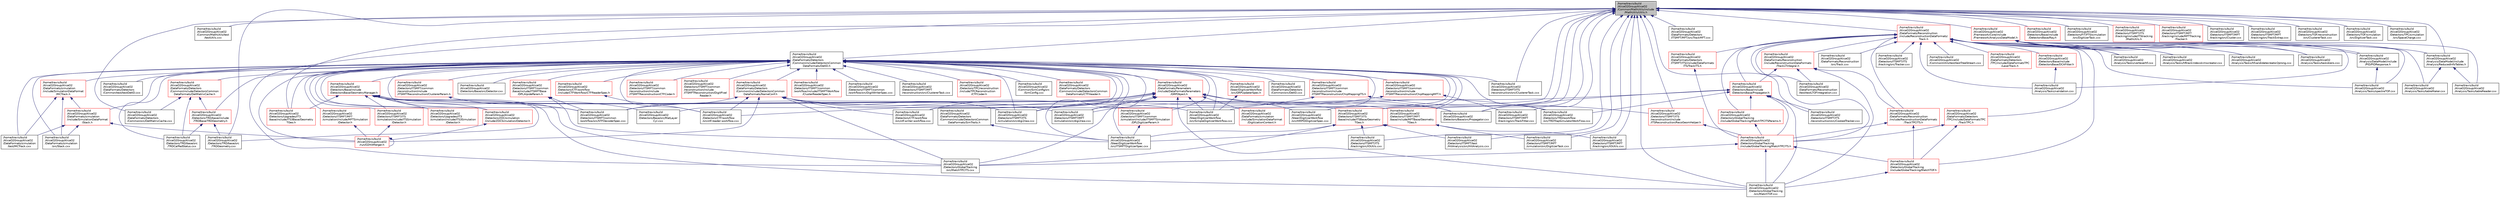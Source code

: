digraph "/home/travis/build/AliceO2Group/AliceO2/Common/MathUtils/include/MathUtils/Utils.h"
{
 // INTERACTIVE_SVG=YES
  bgcolor="transparent";
  edge [fontname="Helvetica",fontsize="10",labelfontname="Helvetica",labelfontsize="10"];
  node [fontname="Helvetica",fontsize="10",shape=record];
  Node9 [label="/home/travis/build\l/AliceO2Group/AliceO2\l/Common/MathUtils/include\l/MathUtils/Utils.h",height=0.2,width=0.4,color="black", fillcolor="grey75", style="filled", fontcolor="black"];
  Node9 -> Node10 [dir="back",color="midnightblue",fontsize="10",style="solid",fontname="Helvetica"];
  Node10 [label="/home/travis/build\l/AliceO2Group/AliceO2\l/Analysis/DataModel/include\l/Analysis/ReducedInfoTables.h",height=0.2,width=0.4,color="black",URL="$d4/dbd/ReducedInfoTables_8h.html"];
  Node10 -> Node11 [dir="back",color="midnightblue",fontsize="10",style="solid",fontname="Helvetica"];
  Node11 [label="/home/travis/build\l/AliceO2Group/AliceO2\l/Analysis/Tasks/tableMaker.cxx",height=0.2,width=0.4,color="black",URL="$d9/d14/tableMaker_8cxx.html"];
  Node10 -> Node12 [dir="back",color="midnightblue",fontsize="10",style="solid",fontname="Helvetica"];
  Node12 [label="/home/travis/build\l/AliceO2Group/AliceO2\l/Analysis/Tasks/tableReader.cxx",height=0.2,width=0.4,color="black",URL="$d8/d43/tableReader_8cxx.html"];
  Node9 -> Node13 [dir="back",color="midnightblue",fontsize="10",style="solid",fontname="Helvetica"];
  Node13 [label="/home/travis/build\l/AliceO2Group/AliceO2\l/Common/MathUtils/test\l/testUtils.cxx",height=0.2,width=0.4,color="black",URL="$df/df4/testUtils_8cxx.html"];
  Node9 -> Node14 [dir="back",color="midnightblue",fontsize="10",style="solid",fontname="Helvetica"];
  Node14 [label="/home/travis/build\l/AliceO2Group/AliceO2\l/DataFormats/Detectors\l/Common/include/DetectorsCommon\lDataFormats/DetID.h",height=0.2,width=0.4,color="black",URL="$d6/d31/DetID_8h.html"];
  Node14 -> Node15 [dir="back",color="midnightblue",fontsize="10",style="solid",fontname="Helvetica"];
  Node15 [label="/home/travis/build\l/AliceO2Group/AliceO2\l/Common/SimConfig/src\l/SimConfig.cxx",height=0.2,width=0.4,color="black",URL="$d8/d12/SimConfig_8cxx.html"];
  Node14 -> Node16 [dir="back",color="midnightblue",fontsize="10",style="solid",fontname="Helvetica"];
  Node16 [label="/home/travis/build\l/AliceO2Group/AliceO2\l/DataFormats/Detectors\l/Common/include/DetectorsCommon\lDataFormats/CTFHeader.h",height=0.2,width=0.4,color="red",URL="$df/d3a/CTFHeader_8h.html",tooltip="Header for CTF collection. "];
  Node14 -> Node20 [dir="back",color="midnightblue",fontsize="10",style="solid",fontname="Helvetica"];
  Node20 [label="/home/travis/build\l/AliceO2Group/AliceO2\l/DataFormats/Detectors\l/Common/include/DetectorsCommon\lDataFormats/DetMatrixCache.h",height=0.2,width=0.4,color="red",URL="$d4/d20/DetMatrixCache_8h.html"];
  Node20 -> Node21 [dir="back",color="midnightblue",fontsize="10",style="solid",fontname="Helvetica"];
  Node21 [label="/home/travis/build\l/AliceO2Group/AliceO2\l/DataFormats/Detectors\l/Common/src/DetMatrixCache.cxx",height=0.2,width=0.4,color="black",URL="$d3/d4e/DetMatrixCache_8cxx.html"];
  Node20 -> Node191 [dir="back",color="midnightblue",fontsize="10",style="solid",fontname="Helvetica"];
  Node191 [label="/home/travis/build\l/AliceO2Group/AliceO2\l/Detectors/TRD/base/include\l/TRDBase/TRDGeometry.h",height=0.2,width=0.4,color="red",URL="$dd/d07/TRDGeometry_8h.html"];
  Node191 -> Node227 [dir="back",color="midnightblue",fontsize="10",style="solid",fontname="Helvetica"];
  Node227 [label="/home/travis/build\l/AliceO2Group/AliceO2\l/Detectors/TRD/base/src\l/TRDCalPadStatus.cxx",height=0.2,width=0.4,color="black",URL="$d5/d52/TRDCalPadStatus_8cxx.html"];
  Node191 -> Node230 [dir="back",color="midnightblue",fontsize="10",style="solid",fontname="Helvetica"];
  Node230 [label="/home/travis/build\l/AliceO2Group/AliceO2\l/Detectors/TRD/base/src\l/TRDGeometry.cxx",height=0.2,width=0.4,color="black",URL="$d2/d10/TRDGeometry_8cxx.html"];
  Node20 -> Node227 [dir="back",color="midnightblue",fontsize="10",style="solid",fontname="Helvetica"];
  Node14 -> Node235 [dir="back",color="midnightblue",fontsize="10",style="solid",fontname="Helvetica"];
  Node235 [label="/home/travis/build\l/AliceO2Group/AliceO2\l/DataFormats/Detectors\l/Common/include/DetectorsCommon\lDataFormats/NameConf.h",height=0.2,width=0.4,color="red",URL="$d7/d61/NameConf_8h.html",tooltip="Definition of the Names Generator class. "];
  Node235 -> Node241 [dir="back",color="midnightblue",fontsize="10",style="solid",fontname="Helvetica"];
  Node241 [label="/home/travis/build\l/AliceO2Group/AliceO2\l/Detectors/CTF/workflow\l/src/ctf-reader-workflow.cxx",height=0.2,width=0.4,color="black",URL="$dc/d55/ctf-reader-workflow_8cxx.html"];
  Node235 -> Node242 [dir="back",color="midnightblue",fontsize="10",style="solid",fontname="Helvetica"];
  Node242 [label="/home/travis/build\l/AliceO2Group/AliceO2\l/Detectors/CTF/workflow\l/src/ctf-writer-workflow.cxx",height=0.2,width=0.4,color="black",URL="$d7/dcb/ctf-writer-workflow_8cxx.html"];
  Node235 -> Node32 [dir="back",color="midnightblue",fontsize="10",style="solid",fontname="Helvetica"];
  Node32 [label="/home/travis/build\l/AliceO2Group/AliceO2\l/Detectors/GlobalTracking\l/src/MatchTPCITS.cxx",height=0.2,width=0.4,color="black",URL="$dc/d59/MatchTPCITS_8cxx.html"];
  Node235 -> Node244 [dir="back",color="midnightblue",fontsize="10",style="solid",fontname="Helvetica"];
  Node244 [label="/home/travis/build\l/AliceO2Group/AliceO2\l/Detectors/ITSMFT/common\l/workflow/src/STFDecoderSpec.cxx",height=0.2,width=0.4,color="black",URL="$d6/d14/STFDecoderSpec_8cxx.html",tooltip="Device to decode ITS or MFT raw data from STF. "];
  Node235 -> Node245 [dir="back",color="midnightblue",fontsize="10",style="solid",fontname="Helvetica"];
  Node245 [label="/home/travis/build\l/AliceO2Group/AliceO2\l/Detectors/ITSMFT/ITS\l/simulation/src/digi2raw.cxx",height=0.2,width=0.4,color="black",URL="$db/d7a/ITSMFT_2ITS_2simulation_2src_2digi2raw_8cxx.html"];
  Node235 -> Node247 [dir="back",color="midnightblue",fontsize="10",style="solid",fontname="Helvetica"];
  Node247 [label="/home/travis/build\l/AliceO2Group/AliceO2\l/Detectors/ITSMFT/MFT\l/simulation/src/digi2raw.cxx",height=0.2,width=0.4,color="black",URL="$d2/da1/ITSMFT_2MFT_2simulation_2src_2digi2raw_8cxx.html"];
  Node235 -> Node254 [dir="back",color="midnightblue",fontsize="10",style="solid",fontname="Helvetica"];
  Node254 [label="/home/travis/build\l/AliceO2Group/AliceO2\l/run/O2HitMerger.h",height=0.2,width=0.4,color="red",URL="$db/d50/O2HitMerger_8h.html"];
  Node254 -> Node254 [dir="back",color="midnightblue",fontsize="10",style="solid",fontname="Helvetica"];
  Node235 -> Node121 [dir="back",color="midnightblue",fontsize="10",style="solid",fontname="Helvetica"];
  Node121 [label="/home/travis/build\l/AliceO2Group/AliceO2\l/Steer/DigitizerWorkflow\l/src/SimpleDigitizerWorkflow.cxx",height=0.2,width=0.4,color="black",URL="$d2/dd7/SimpleDigitizerWorkflow_8cxx.html"];
  Node14 -> Node263 [dir="back",color="midnightblue",fontsize="10",style="solid",fontname="Helvetica"];
  Node263 [label="/home/travis/build\l/AliceO2Group/AliceO2\l/DataFormats/Detectors\l/Common/include/DetectorsCommon\lDataFormats/SimTraits.h",height=0.2,width=0.4,color="black",URL="$d8/dbc/SimTraits_8h.html"];
  Node263 -> Node128 [dir="back",color="midnightblue",fontsize="10",style="solid",fontname="Helvetica"];
  Node128 [label="/home/travis/build\l/AliceO2Group/AliceO2\l/Steer/DigitizerWorkflow\l/src/ITSMFTDigitizerSpec.cxx",height=0.2,width=0.4,color="black",URL="$d3/d43/ITSMFTDigitizerSpec_8cxx.html"];
  Node14 -> Node264 [dir="back",color="midnightblue",fontsize="10",style="solid",fontname="Helvetica"];
  Node264 [label="/home/travis/build\l/AliceO2Group/AliceO2\l/DataFormats/Detectors\l/Common/src/DetID.cxx",height=0.2,width=0.4,color="black",URL="$d9/d37/DetID_8cxx.html",tooltip="detector ids, masks, names class implementation "];
  Node14 -> Node265 [dir="back",color="midnightblue",fontsize="10",style="solid",fontname="Helvetica"];
  Node265 [label="/home/travis/build\l/AliceO2Group/AliceO2\l/DataFormats/Detectors\l/Common/test/testDetID.cxx",height=0.2,width=0.4,color="black",URL="$dd/d57/testDetID_8cxx.html"];
  Node14 -> Node266 [dir="back",color="midnightblue",fontsize="10",style="solid",fontname="Helvetica"];
  Node266 [label="/home/travis/build\l/AliceO2Group/AliceO2\l/DataFormats/Parameters\l/include/DataFormatsParameters\l/GRPObject.h",height=0.2,width=0.4,color="red",URL="$de/d28/GRPObject_8h.html",tooltip="Header of the General Run Parameters object. "];
  Node266 -> Node268 [dir="back",color="midnightblue",fontsize="10",style="solid",fontname="Helvetica"];
  Node268 [label="/home/travis/build\l/AliceO2Group/AliceO2\l/DataFormats/simulation\l/include/SimulationDataFormat\l/DigitizationContext.h",height=0.2,width=0.4,color="red",URL="$d1/def/DigitizationContext_8h.html"];
  Node266 -> Node136 [dir="back",color="midnightblue",fontsize="10",style="solid",fontname="Helvetica"];
  Node136 [label="/home/travis/build\l/AliceO2Group/AliceO2\l/Detectors/Base/src/Propagator.cxx",height=0.2,width=0.4,color="black",URL="$d8/dee/Propagator_8cxx.html"];
  Node266 -> Node241 [dir="back",color="midnightblue",fontsize="10",style="solid",fontname="Helvetica"];
  Node266 -> Node242 [dir="back",color="midnightblue",fontsize="10",style="solid",fontname="Helvetica"];
  Node266 -> Node30 [dir="back",color="midnightblue",fontsize="10",style="solid",fontname="Helvetica"];
  Node30 [label="/home/travis/build\l/AliceO2Group/AliceO2\l/Detectors/GlobalTracking\l/src/MatchTOF.cxx",height=0.2,width=0.4,color="black",URL="$db/d6a/MatchTOF_8cxx.html"];
  Node266 -> Node32 [dir="back",color="midnightblue",fontsize="10",style="solid",fontname="Helvetica"];
  Node266 -> Node244 [dir="back",color="midnightblue",fontsize="10",style="solid",fontname="Helvetica"];
  Node266 -> Node245 [dir="back",color="midnightblue",fontsize="10",style="solid",fontname="Helvetica"];
  Node266 -> Node247 [dir="back",color="midnightblue",fontsize="10",style="solid",fontname="Helvetica"];
  Node266 -> Node141 [dir="back",color="midnightblue",fontsize="10",style="solid",fontname="Helvetica"];
  Node141 [label="/home/travis/build\l/AliceO2Group/AliceO2\l/Detectors/TRD/workflow\l/src/TRDTrapSimulatorWorkFlow.cxx",height=0.2,width=0.4,color="black",URL="$d2/dc0/TRDTrapSimulatorWorkFlow_8cxx.html"];
  Node266 -> Node127 [dir="back",color="midnightblue",fontsize="10",style="solid",fontname="Helvetica"];
  Node127 [label="/home/travis/build\l/AliceO2Group/AliceO2\l/Steer/DigitizerWorkflow\l/src/HMPIDDigitizerSpec.cxx",height=0.2,width=0.4,color="black",URL="$d8/d00/HMPIDDigitizerSpec_8cxx.html"];
  Node266 -> Node128 [dir="back",color="midnightblue",fontsize="10",style="solid",fontname="Helvetica"];
  Node266 -> Node121 [dir="back",color="midnightblue",fontsize="10",style="solid",fontname="Helvetica"];
  Node14 -> Node268 [dir="back",color="midnightblue",fontsize="10",style="solid",fontname="Helvetica"];
  Node14 -> Node278 [dir="back",color="midnightblue",fontsize="10",style="solid",fontname="Helvetica"];
  Node278 [label="/home/travis/build\l/AliceO2Group/AliceO2\l/DataFormats/simulation\l/include/SimulationDataFormat\l/MCTrack.h",height=0.2,width=0.4,color="red",URL="$d2/de2/MCTrack_8h.html",tooltip="Definition of the MCTrack class. "];
  Node278 -> Node279 [dir="back",color="midnightblue",fontsize="10",style="solid",fontname="Helvetica"];
  Node279 [label="/home/travis/build\l/AliceO2Group/AliceO2\l/DataFormats/simulation\l/include/SimulationDataFormat\l/Stack.h",height=0.2,width=0.4,color="red",URL="$d4/d03/simulation_2include_2SimulationDataFormat_2Stack_8h.html"];
  Node279 -> Node287 [dir="back",color="midnightblue",fontsize="10",style="solid",fontname="Helvetica"];
  Node287 [label="/home/travis/build\l/AliceO2Group/AliceO2\l/DataFormats/simulation\l/src/Stack.cxx",height=0.2,width=0.4,color="black",URL="$dd/d20/Stack_8cxx.html",tooltip="Implementation of the Stack class. "];
  Node279 -> Node288 [dir="back",color="midnightblue",fontsize="10",style="solid",fontname="Helvetica"];
  Node288 [label="/home/travis/build\l/AliceO2Group/AliceO2\l/DataFormats/simulation\l/test/MCTrack.cxx",height=0.2,width=0.4,color="black",URL="$d5/d9d/test_2MCTrack_8cxx.html"];
  Node279 -> Node254 [dir="back",color="midnightblue",fontsize="10",style="solid",fontname="Helvetica"];
  Node278 -> Node287 [dir="back",color="midnightblue",fontsize="10",style="solid",fontname="Helvetica"];
  Node278 -> Node288 [dir="back",color="midnightblue",fontsize="10",style="solid",fontname="Helvetica"];
  Node14 -> Node279 [dir="back",color="midnightblue",fontsize="10",style="solid",fontname="Helvetica"];
  Node14 -> Node287 [dir="back",color="midnightblue",fontsize="10",style="solid",fontname="Helvetica"];
  Node14 -> Node288 [dir="back",color="midnightblue",fontsize="10",style="solid",fontname="Helvetica"];
  Node14 -> Node311 [dir="back",color="midnightblue",fontsize="10",style="solid",fontname="Helvetica"];
  Node311 [label="/home/travis/build\l/AliceO2Group/AliceO2\l/Detectors/Base/include\l/DetectorsBase/GeometryManager.h",height=0.2,width=0.4,color="red",URL="$db/dcc/Detectors_2Base_2include_2DetectorsBase_2GeometryManager_8h.html"];
  Node311 -> Node312 [dir="back",color="midnightblue",fontsize="10",style="solid",fontname="Helvetica"];
  Node312 [label="/home/travis/build\l/AliceO2Group/AliceO2\l/Detectors/Base/src/MatLayer\lCyl.cxx",height=0.2,width=0.4,color="black",URL="$d1/d2b/MatLayerCyl_8cxx.html",tooltip="Implementation of single cylindrical material layer. "];
  Node311 -> Node136 [dir="back",color="midnightblue",fontsize="10",style="solid",fontname="Helvetica"];
  Node311 -> Node30 [dir="back",color="midnightblue",fontsize="10",style="solid",fontname="Helvetica"];
  Node311 -> Node32 [dir="back",color="midnightblue",fontsize="10",style="solid",fontname="Helvetica"];
  Node311 -> Node164 [dir="back",color="midnightblue",fontsize="10",style="solid",fontname="Helvetica"];
  Node164 [label="/home/travis/build\l/AliceO2Group/AliceO2\l/Detectors/ITSMFT/ITS\l/base/include/ITSBase/Geometry\lTGeo.h",height=0.2,width=0.4,color="red",URL="$d9/dfb/ITSMFT_2ITS_2base_2include_2ITSBase_2GeometryTGeo_8h.html"];
  Node164 -> Node32 [dir="back",color="midnightblue",fontsize="10",style="solid",fontname="Helvetica"];
  Node164 -> Node154 [dir="back",color="midnightblue",fontsize="10",style="solid",fontname="Helvetica"];
  Node154 [label="/home/travis/build\l/AliceO2Group/AliceO2\l/Detectors/ITSMFT/ITS\l/tracking/src/IOUtils.cxx",height=0.2,width=0.4,color="black",URL="$d5/d13/ITS_2tracking_2src_2IOUtils_8cxx.html"];
  Node164 -> Node175 [dir="back",color="midnightblue",fontsize="10",style="solid",fontname="Helvetica"];
  Node175 [label="/home/travis/build\l/AliceO2Group/AliceO2\l/Detectors/ITSMFT/test\l/HitAnalysis/src/HitAnalysis.cxx",height=0.2,width=0.4,color="black",URL="$d7/d4c/HitAnalysis_8cxx.html"];
  Node164 -> Node128 [dir="back",color="midnightblue",fontsize="10",style="solid",fontname="Helvetica"];
  Node311 -> Node314 [dir="back",color="midnightblue",fontsize="10",style="solid",fontname="Helvetica"];
  Node314 [label="/home/travis/build\l/AliceO2Group/AliceO2\l/Detectors/ITSMFT/ITS\l/simulation/include/ITSSimulation\l/Detector.h",height=0.2,width=0.4,color="red",URL="$d6/d8d/ITSMFT_2ITS_2simulation_2include_2ITSSimulation_2Detector_8h.html"];
  Node314 -> Node254 [dir="back",color="midnightblue",fontsize="10",style="solid",fontname="Helvetica"];
  Node311 -> Node176 [dir="back",color="midnightblue",fontsize="10",style="solid",fontname="Helvetica"];
  Node176 [label="/home/travis/build\l/AliceO2Group/AliceO2\l/Detectors/ITSMFT/MFT\l/base/include/MFTBase/Geometry\lTGeo.h",height=0.2,width=0.4,color="red",URL="$da/d9a/ITSMFT_2MFT_2base_2include_2MFTBase_2GeometryTGeo_8h.html"];
  Node176 -> Node163 [dir="back",color="midnightblue",fontsize="10",style="solid",fontname="Helvetica"];
  Node163 [label="/home/travis/build\l/AliceO2Group/AliceO2\l/Detectors/ITSMFT/MFT\l/simulation/src/DigitizerTask.cxx",height=0.2,width=0.4,color="black",URL="$d6/d87/ITSMFT_2MFT_2simulation_2src_2DigitizerTask_8cxx.html"];
  Node176 -> Node156 [dir="back",color="midnightblue",fontsize="10",style="solid",fontname="Helvetica"];
  Node156 [label="/home/travis/build\l/AliceO2Group/AliceO2\l/Detectors/ITSMFT/MFT\l/tracking/src/IOUtils.cxx",height=0.2,width=0.4,color="black",URL="$dd/d79/MFT_2tracking_2src_2IOUtils_8cxx.html"];
  Node176 -> Node128 [dir="back",color="midnightblue",fontsize="10",style="solid",fontname="Helvetica"];
  Node311 -> Node230 [dir="back",color="midnightblue",fontsize="10",style="solid",fontname="Helvetica"];
  Node311 -> Node185 [dir="back",color="midnightblue",fontsize="10",style="solid",fontname="Helvetica"];
  Node185 [label="/home/travis/build\l/AliceO2Group/AliceO2\l/Detectors/Upgrades/IT3\l/base/include/ITS3Base/Geometry\lTGeo.h",height=0.2,width=0.4,color="red",URL="$db/d2e/Upgrades_2IT3_2base_2include_2ITS3Base_2GeometryTGeo_8h.html"];
  Node311 -> Node325 [dir="back",color="midnightblue",fontsize="10",style="solid",fontname="Helvetica"];
  Node325 [label="/home/travis/build\l/AliceO2Group/AliceO2\l/Detectors/Upgrades/IT3\l/simulation/include/ITS3Simulation\l/Detector.h",height=0.2,width=0.4,color="red",URL="$d0/da0/Upgrades_2IT3_2simulation_2include_2ITS3Simulation_2Detector_8h.html"];
  Node311 -> Node329 [dir="back",color="midnightblue",fontsize="10",style="solid",fontname="Helvetica"];
  Node329 [label="/home/travis/build\l/AliceO2Group/AliceO2\l/Detectors/ZDC/simulation\l/include/ZDCSimulation/Detector.h",height=0.2,width=0.4,color="red",URL="$de/d29/ZDC_2simulation_2include_2ZDCSimulation_2Detector_8h.html"];
  Node329 -> Node254 [dir="back",color="midnightblue",fontsize="10",style="solid",fontname="Helvetica"];
  Node14 -> Node330 [dir="back",color="midnightblue",fontsize="10",style="solid",fontname="Helvetica"];
  Node330 [label="/home/travis/build\l/AliceO2Group/AliceO2\l/Detectors/Base/src/Detector.cxx",height=0.2,width=0.4,color="black",URL="$d3/dee/Base_2src_2Detector_8cxx.html"];
  Node14 -> Node331 [dir="back",color="midnightblue",fontsize="10",style="solid",fontname="Helvetica"];
  Node331 [label="/home/travis/build\l/AliceO2Group/AliceO2\l/Detectors/CTF/workflow\l/include/CTFWorkflow/CTFReaderSpec.h",height=0.2,width=0.4,color="red",URL="$df/df4/CTFReaderSpec_8h.html"];
  Node331 -> Node241 [dir="back",color="midnightblue",fontsize="10",style="solid",fontname="Helvetica"];
  Node14 -> Node241 [dir="back",color="midnightblue",fontsize="10",style="solid",fontname="Helvetica"];
  Node14 -> Node242 [dir="back",color="midnightblue",fontsize="10",style="solid",fontname="Helvetica"];
  Node14 -> Node332 [dir="back",color="midnightblue",fontsize="10",style="solid",fontname="Helvetica"];
  Node332 [label="/home/travis/build\l/AliceO2Group/AliceO2\l/Detectors/ITSMFT/common\l/base/include/ITSMFTBase\l/DPLAlpideParam.h",height=0.2,width=0.4,color="red",URL="$d4/d35/DPLAlpideParam_8h.html"];
  Node332 -> Node244 [dir="back",color="midnightblue",fontsize="10",style="solid",fontname="Helvetica"];
  Node332 -> Node128 [dir="back",color="midnightblue",fontsize="10",style="solid",fontname="Helvetica"];
  Node14 -> Node337 [dir="back",color="midnightblue",fontsize="10",style="solid",fontname="Helvetica"];
  Node337 [label="/home/travis/build\l/AliceO2Group/AliceO2\l/Detectors/ITSMFT/common\l/reconstruction/include\l/ITSMFTReconstruction/ChipMappingITS.h",height=0.2,width=0.4,color="red",URL="$d3/d57/ChipMappingITS_8h.html"];
  Node337 -> Node352 [dir="back",color="midnightblue",fontsize="10",style="solid",fontname="Helvetica"];
  Node352 [label="/home/travis/build\l/AliceO2Group/AliceO2\l/Detectors/ITSMFT/ITS\l/reconstruction/include\l/ITSReconstruction/RecoGeomHelper.h",height=0.2,width=0.4,color="red",URL="$d4/d9f/RecoGeomHelper_8h.html",tooltip="Declarations of the helper class for clusters / roadwidth matching. "];
  Node352 -> Node28 [dir="back",color="midnightblue",fontsize="10",style="solid",fontname="Helvetica"];
  Node28 [label="/home/travis/build\l/AliceO2Group/AliceO2\l/Detectors/GlobalTracking\l/include/GlobalTracking/MatchTPCITS.h",height=0.2,width=0.4,color="red",URL="$d3/dac/MatchTPCITS_8h.html",tooltip="Class to perform TPC ITS matching. "];
  Node28 -> Node29 [dir="back",color="midnightblue",fontsize="10",style="solid",fontname="Helvetica"];
  Node29 [label="/home/travis/build\l/AliceO2Group/AliceO2\l/Detectors/GlobalTracking\l/include/GlobalTracking/MatchTOF.h",height=0.2,width=0.4,color="red",URL="$d0/d74/MatchTOF_8h.html",tooltip="Class to perform TOF matching to global tracks. "];
  Node29 -> Node30 [dir="back",color="midnightblue",fontsize="10",style="solid",fontname="Helvetica"];
  Node28 -> Node30 [dir="back",color="midnightblue",fontsize="10",style="solid",fontname="Helvetica"];
  Node28 -> Node32 [dir="back",color="midnightblue",fontsize="10",style="solid",fontname="Helvetica"];
  Node337 -> Node245 [dir="back",color="midnightblue",fontsize="10",style="solid",fontname="Helvetica"];
  Node14 -> Node353 [dir="back",color="midnightblue",fontsize="10",style="solid",fontname="Helvetica"];
  Node353 [label="/home/travis/build\l/AliceO2Group/AliceO2\l/Detectors/ITSMFT/common\l/reconstruction/include\l/ITSMFTReconstruction/ChipMappingMFT.h",height=0.2,width=0.4,color="red",URL="$d0/d6b/ChipMappingMFT_8h.html"];
  Node353 -> Node247 [dir="back",color="midnightblue",fontsize="10",style="solid",fontname="Helvetica"];
  Node353 -> Node355 [dir="back",color="midnightblue",fontsize="10",style="solid",fontname="Helvetica"];
  Node355 [label="/home/travis/build\l/AliceO2Group/AliceO2\l/Detectors/ITSMFT/MFT\l/tracking/src/TrackFitter.cxx",height=0.2,width=0.4,color="black",URL="$d7/d9c/ITSMFT_2MFT_2tracking_2src_2TrackFitter_8cxx.html"];
  Node14 -> Node356 [dir="back",color="midnightblue",fontsize="10",style="solid",fontname="Helvetica"];
  Node356 [label="/home/travis/build\l/AliceO2Group/AliceO2\l/Detectors/ITSMFT/common\l/reconstruction/include\l/ITSMFTReconstruction/ClustererParam.h",height=0.2,width=0.4,color="red",URL="$da/d0b/ClustererParam_8h.html",tooltip="Definition of the ITS/MFT clusterer settings. "];
  Node356 -> Node244 [dir="back",color="midnightblue",fontsize="10",style="solid",fontname="Helvetica"];
  Node14 -> Node358 [dir="back",color="midnightblue",fontsize="10",style="solid",fontname="Helvetica"];
  Node358 [label="/home/travis/build\l/AliceO2Group/AliceO2\l/Detectors/ITSMFT/common\l/reconstruction/include\l/ITSMFTReconstruction/CTFCoder.h",height=0.2,width=0.4,color="red",URL="$d4/d81/ITSMFT_2common_2reconstruction_2include_2ITSMFTReconstruction_2CTFCoder_8h.html"];
  Node14 -> Node362 [dir="back",color="midnightblue",fontsize="10",style="solid",fontname="Helvetica"];
  Node362 [label="/home/travis/build\l/AliceO2Group/AliceO2\l/Detectors/ITSMFT/common\l/reconstruction/include\l/ITSMFTReconstruction/DigitPixel\lReader.h",height=0.2,width=0.4,color="red",URL="$d4/d75/DigitPixelReader_8h.html",tooltip="Definition of the Alpide pixel reader for MC digits processing. "];
  Node14 -> Node364 [dir="back",color="midnightblue",fontsize="10",style="solid",fontname="Helvetica"];
  Node364 [label="/home/travis/build\l/AliceO2Group/AliceO2\l/Detectors/ITSMFT/common\l/simulation/include/ITSMFTSimulation\l/DPLDigitizerParam.h",height=0.2,width=0.4,color="red",URL="$db/de6/DPLDigitizerParam_8h.html"];
  Node364 -> Node128 [dir="back",color="midnightblue",fontsize="10",style="solid",fontname="Helvetica"];
  Node14 -> Node366 [dir="back",color="midnightblue",fontsize="10",style="solid",fontname="Helvetica"];
  Node366 [label="/home/travis/build\l/AliceO2Group/AliceO2\l/Detectors/ITSMFT/common\l/workflow/include/ITSMFTWorkflow\l/ClusterReaderSpec.h",height=0.2,width=0.4,color="red",URL="$de/dea/ITSMFT_2common_2workflow_2include_2ITSMFTWorkflow_2ClusterReaderSpec_8h.html"];
  Node14 -> Node368 [dir="back",color="midnightblue",fontsize="10",style="solid",fontname="Helvetica"];
  Node368 [label="/home/travis/build\l/AliceO2Group/AliceO2\l/Detectors/ITSMFT/common\l/workflow/src/DigitWriterSpec.cxx",height=0.2,width=0.4,color="black",URL="$d9/df0/DigitWriterSpec_8cxx.html"];
  Node14 -> Node244 [dir="back",color="midnightblue",fontsize="10",style="solid",fontname="Helvetica"];
  Node14 -> Node164 [dir="back",color="midnightblue",fontsize="10",style="solid",fontname="Helvetica"];
  Node14 -> Node346 [dir="back",color="midnightblue",fontsize="10",style="solid",fontname="Helvetica"];
  Node346 [label="/home/travis/build\l/AliceO2Group/AliceO2\l/Detectors/ITSMFT/ITS\l/reconstruction/src/ClustererTask.cxx",height=0.2,width=0.4,color="black",URL="$d8/d95/ITSMFT_2ITS_2reconstruction_2src_2ClustererTask_8cxx.html"];
  Node14 -> Node314 [dir="back",color="midnightblue",fontsize="10",style="solid",fontname="Helvetica"];
  Node14 -> Node245 [dir="back",color="midnightblue",fontsize="10",style="solid",fontname="Helvetica"];
  Node14 -> Node176 [dir="back",color="midnightblue",fontsize="10",style="solid",fontname="Helvetica"];
  Node14 -> Node42 [dir="back",color="midnightblue",fontsize="10",style="solid",fontname="Helvetica"];
  Node42 [label="/home/travis/build\l/AliceO2Group/AliceO2\l/Detectors/ITSMFT/MFT\l/reconstruction/src/ClustererTask.cxx",height=0.2,width=0.4,color="black",URL="$d9/d5e/ITSMFT_2MFT_2reconstruction_2src_2ClustererTask_8cxx.html"];
  Node14 -> Node369 [dir="back",color="midnightblue",fontsize="10",style="solid",fontname="Helvetica"];
  Node369 [label="/home/travis/build\l/AliceO2Group/AliceO2\l/Detectors/ITSMFT/MFT\l/simulation/include/MFTSimulation\l/Detector.h",height=0.2,width=0.4,color="red",URL="$d5/d9e/ITSMFT_2MFT_2simulation_2include_2MFTSimulation_2Detector_8h.html"];
  Node369 -> Node254 [dir="back",color="midnightblue",fontsize="10",style="solid",fontname="Helvetica"];
  Node14 -> Node247 [dir="back",color="midnightblue",fontsize="10",style="solid",fontname="Helvetica"];
  Node14 -> Node370 [dir="back",color="midnightblue",fontsize="10",style="solid",fontname="Helvetica"];
  Node370 [label="/home/travis/build\l/AliceO2Group/AliceO2\l/Detectors/TPC/reconstruction\l/include/TPCReconstruction\l/CTFCoder.h",height=0.2,width=0.4,color="red",URL="$d9/de3/TPC_2reconstruction_2include_2TPCReconstruction_2CTFCoder_8h.html"];
  Node14 -> Node191 [dir="back",color="midnightblue",fontsize="10",style="solid",fontname="Helvetica"];
  Node14 -> Node227 [dir="back",color="midnightblue",fontsize="10",style="solid",fontname="Helvetica"];
  Node14 -> Node141 [dir="back",color="midnightblue",fontsize="10",style="solid",fontname="Helvetica"];
  Node14 -> Node185 [dir="back",color="midnightblue",fontsize="10",style="solid",fontname="Helvetica"];
  Node14 -> Node325 [dir="back",color="midnightblue",fontsize="10",style="solid",fontname="Helvetica"];
  Node14 -> Node329 [dir="back",color="midnightblue",fontsize="10",style="solid",fontname="Helvetica"];
  Node14 -> Node254 [dir="back",color="midnightblue",fontsize="10",style="solid",fontname="Helvetica"];
  Node14 -> Node374 [dir="back",color="midnightblue",fontsize="10",style="solid",fontname="Helvetica"];
  Node374 [label="/home/travis/build\l/AliceO2Group/AliceO2\l/Steer/DigitizerWorkflow\l/src/GRPUpdaterSpec.h",height=0.2,width=0.4,color="red",URL="$da/dcd/GRPUpdaterSpec_8h.html"];
  Node374 -> Node121 [dir="back",color="midnightblue",fontsize="10",style="solid",fontname="Helvetica"];
  Node14 -> Node127 [dir="back",color="midnightblue",fontsize="10",style="solid",fontname="Helvetica"];
  Node14 -> Node128 [dir="back",color="midnightblue",fontsize="10",style="solid",fontname="Helvetica"];
  Node14 -> Node121 [dir="back",color="midnightblue",fontsize="10",style="solid",fontname="Helvetica"];
  Node9 -> Node21 [dir="back",color="midnightblue",fontsize="10",style="solid",fontname="Helvetica"];
  Node9 -> Node27 [dir="back",color="midnightblue",fontsize="10",style="solid",fontname="Helvetica"];
  Node27 [label="/home/travis/build\l/AliceO2Group/AliceO2\l/DataFormats/Detectors\l/ITSMFT/MFT/src/TrackMFT.cxx",height=0.2,width=0.4,color="black",URL="$d7/d4a/TrackMFT_8cxx.html",tooltip="Implementation of the MFT track. "];
  Node9 -> Node65 [dir="back",color="midnightblue",fontsize="10",style="solid",fontname="Helvetica"];
  Node65 [label="/home/travis/build\l/AliceO2Group/AliceO2\l/DataFormats/Reconstruction\l/include/ReconstructionDataFormats/\lTrack.h",height=0.2,width=0.4,color="red",URL="$d7/d8b/DataFormats_2Reconstruction_2include_2ReconstructionDataFormats_2Track_8h.html"];
  Node65 -> Node66 [dir="back",color="midnightblue",fontsize="10",style="solid",fontname="Helvetica"];
  Node66 [label="/home/travis/build\l/AliceO2Group/AliceO2\l/Analysis/DataModel/include\l/PID/PIDResponse.h",height=0.2,width=0.4,color="black",URL="$d1/d98/PIDResponse_8h.html"];
  Node66 -> Node67 [dir="back",color="midnightblue",fontsize="10",style="solid",fontname="Helvetica"];
  Node67 [label="/home/travis/build\l/AliceO2Group/AliceO2\l/Analysis/Tasks/spectraTOF.cxx",height=0.2,width=0.4,color="black",URL="$df/d80/spectraTOF_8cxx.html"];
  Node65 -> Node68 [dir="back",color="midnightblue",fontsize="10",style="solid",fontname="Helvetica"];
  Node68 [label="/home/travis/build\l/AliceO2Group/AliceO2\l/Analysis/Tasks/hfcandidatecreator2prong.cxx",height=0.2,width=0.4,color="black",URL="$d2/d60/hfcandidatecreator2prong_8cxx.html"];
  Node65 -> Node69 [dir="back",color="midnightblue",fontsize="10",style="solid",fontname="Helvetica"];
  Node69 [label="/home/travis/build\l/AliceO2Group/AliceO2\l/Analysis/Tasks/hftrackindexskimscreator.cxx",height=0.2,width=0.4,color="black",URL="$d7/dbb/hftrackindexskimscreator_8cxx.html"];
  Node65 -> Node67 [dir="back",color="midnightblue",fontsize="10",style="solid",fontname="Helvetica"];
  Node65 -> Node70 [dir="back",color="midnightblue",fontsize="10",style="solid",fontname="Helvetica"];
  Node70 [label="/home/travis/build\l/AliceO2Group/AliceO2\l/Analysis/Tasks/taskdzero.cxx",height=0.2,width=0.4,color="black",URL="$d3/d48/taskdzero_8cxx.html"];
  Node65 -> Node71 [dir="back",color="midnightblue",fontsize="10",style="solid",fontname="Helvetica"];
  Node71 [label="/home/travis/build\l/AliceO2Group/AliceO2\l/Analysis/Tasks/validation.cxx",height=0.2,width=0.4,color="black",URL="$dd/d1b/validation_8cxx.html"];
  Node65 -> Node72 [dir="back",color="midnightblue",fontsize="10",style="solid",fontname="Helvetica"];
  Node72 [label="/home/travis/build\l/AliceO2Group/AliceO2\l/Analysis/Tasks/vertexerhf.cxx",height=0.2,width=0.4,color="black",URL="$de/d5e/vertexerhf_8cxx.html"];
  Node65 -> Node73 [dir="back",color="midnightblue",fontsize="10",style="solid",fontname="Helvetica"];
  Node73 [label="/home/travis/build\l/AliceO2Group/AliceO2\l/Common/Utils/test/testTreeStream.cxx",height=0.2,width=0.4,color="black",URL="$dd/d75/testTreeStream_8cxx.html"];
  Node65 -> Node74 [dir="back",color="midnightblue",fontsize="10",style="solid",fontname="Helvetica"];
  Node74 [label="/home/travis/build\l/AliceO2Group/AliceO2\l/DataFormats/Detectors\l/ITSMFT/ITS/include/DataFormats\lITS/TrackITS.h",height=0.2,width=0.4,color="red",URL="$d1/d71/TrackITS_8h.html",tooltip="Definition of the ITS track. "];
  Node74 -> Node28 [dir="back",color="midnightblue",fontsize="10",style="solid",fontname="Helvetica"];
  Node65 -> Node83 [dir="back",color="midnightblue",fontsize="10",style="solid",fontname="Helvetica"];
  Node83 [label="/home/travis/build\l/AliceO2Group/AliceO2\l/DataFormats/Detectors\l/TPC/include/DataFormatsTPC\l/LaserTrack.h",height=0.2,width=0.4,color="red",URL="$dc/de2/LaserTrack_8h.html"];
  Node65 -> Node85 [dir="back",color="midnightblue",fontsize="10",style="solid",fontname="Helvetica"];
  Node85 [label="/home/travis/build\l/AliceO2Group/AliceO2\l/DataFormats/Detectors\l/TPC/include/DataFormatsTPC\l/TrackTPC.h",height=0.2,width=0.4,color="red",URL="$d5/dc9/TrackTPC_8h.html"];
  Node85 -> Node29 [dir="back",color="midnightblue",fontsize="10",style="solid",fontname="Helvetica"];
  Node85 -> Node28 [dir="back",color="midnightblue",fontsize="10",style="solid",fontname="Helvetica"];
  Node65 -> Node102 [dir="back",color="midnightblue",fontsize="10",style="solid",fontname="Helvetica"];
  Node102 [label="/home/travis/build\l/AliceO2Group/AliceO2\l/DataFormats/Reconstruction\l/include/ReconstructionDataFormats\l/TrackLTIntegral.h",height=0.2,width=0.4,color="red",URL="$d6/db1/TrackLTIntegral_8h.html",tooltip="Track Length and TOF integral. "];
  Node102 -> Node108 [dir="back",color="midnightblue",fontsize="10",style="solid",fontname="Helvetica"];
  Node108 [label="/home/travis/build\l/AliceO2Group/AliceO2\l/DataFormats/Reconstruction\l/include/ReconstructionDataFormats\l/TrackTPCITS.h",height=0.2,width=0.4,color="red",URL="$d5/d1e/TrackTPCITS_8h.html",tooltip="Result of refitting TPC-ITS matched track. "];
  Node108 -> Node29 [dir="back",color="midnightblue",fontsize="10",style="solid",fontname="Helvetica"];
  Node108 -> Node28 [dir="back",color="midnightblue",fontsize="10",style="solid",fontname="Helvetica"];
  Node102 -> Node114 [dir="back",color="midnightblue",fontsize="10",style="solid",fontname="Helvetica"];
  Node114 [label="/home/travis/build\l/AliceO2Group/AliceO2\l/DataFormats/Reconstruction\l/test/testLTOFIntegration.cxx",height=0.2,width=0.4,color="black",URL="$d7/d6a/testLTOFIntegration_8cxx.html"];
  Node102 -> Node115 [dir="back",color="midnightblue",fontsize="10",style="solid",fontname="Helvetica"];
  Node115 [label="/home/travis/build\l/AliceO2Group/AliceO2\l/Detectors/Base/include\l/DetectorsBase/Propagator.h",height=0.2,width=0.4,color="red",URL="$d2/df9/Propagator_8h.html"];
  Node115 -> Node136 [dir="back",color="midnightblue",fontsize="10",style="solid",fontname="Helvetica"];
  Node115 -> Node28 [dir="back",color="midnightblue",fontsize="10",style="solid",fontname="Helvetica"];
  Node115 -> Node137 [dir="back",color="midnightblue",fontsize="10",style="solid",fontname="Helvetica"];
  Node137 [label="/home/travis/build\l/AliceO2Group/AliceO2\l/Detectors/GlobalTracking\l/include/GlobalTracking/MatchTPCITSParams.h",height=0.2,width=0.4,color="red",URL="$db/d9a/MatchTPCITSParams_8h.html",tooltip="Configurable params for TPC ITS matching. "];
  Node137 -> Node28 [dir="back",color="midnightblue",fontsize="10",style="solid",fontname="Helvetica"];
  Node115 -> Node30 [dir="back",color="midnightblue",fontsize="10",style="solid",fontname="Helvetica"];
  Node115 -> Node37 [dir="back",color="midnightblue",fontsize="10",style="solid",fontname="Helvetica"];
  Node37 [label="/home/travis/build\l/AliceO2Group/AliceO2\l/Detectors/ITSMFT/ITS\l/reconstruction/src/CookedTracker.cxx",height=0.2,width=0.4,color="black",URL="$d7/dca/CookedTracker_8cxx.html",tooltip="Implementation of the \"Cooked Matrix\" ITS tracker. "];
  Node115 -> Node141 [dir="back",color="midnightblue",fontsize="10",style="solid",fontname="Helvetica"];
  Node115 -> Node121 [dir="back",color="midnightblue",fontsize="10",style="solid",fontname="Helvetica"];
  Node102 -> Node30 [dir="back",color="midnightblue",fontsize="10",style="solid",fontname="Helvetica"];
  Node65 -> Node108 [dir="back",color="midnightblue",fontsize="10",style="solid",fontname="Helvetica"];
  Node65 -> Node142 [dir="back",color="midnightblue",fontsize="10",style="solid",fontname="Helvetica"];
  Node142 [label="/home/travis/build\l/AliceO2Group/AliceO2\l/DataFormats/Reconstruction\l/src/Track.cxx",height=0.2,width=0.4,color="black",URL="$d3/d18/DataFormats_2Reconstruction_2src_2Track_8cxx.html"];
  Node65 -> Node114 [dir="back",color="midnightblue",fontsize="10",style="solid",fontname="Helvetica"];
  Node65 -> Node143 [dir="back",color="midnightblue",fontsize="10",style="solid",fontname="Helvetica"];
  Node143 [label="/home/travis/build\l/AliceO2Group/AliceO2\l/Detectors/Base/include\l/DetectorsBase/DCAFitter.h",height=0.2,width=0.4,color="red",URL="$d4/d7b/DCAFitter_8h.html",tooltip="Defintions for DCA fitter class. "];
  Node143 -> Node71 [dir="back",color="midnightblue",fontsize="10",style="solid",fontname="Helvetica"];
  Node65 -> Node115 [dir="back",color="midnightblue",fontsize="10",style="solid",fontname="Helvetica"];
  Node65 -> Node29 [dir="back",color="midnightblue",fontsize="10",style="solid",fontname="Helvetica"];
  Node65 -> Node28 [dir="back",color="midnightblue",fontsize="10",style="solid",fontname="Helvetica"];
  Node65 -> Node137 [dir="back",color="midnightblue",fontsize="10",style="solid",fontname="Helvetica"];
  Node65 -> Node76 [dir="back",color="midnightblue",fontsize="10",style="solid",fontname="Helvetica"];
  Node76 [label="/home/travis/build\l/AliceO2Group/AliceO2\l/Detectors/ITSMFT/ITS\l/tracking/src/Tracker.cxx",height=0.2,width=0.4,color="black",URL="$d7/dd9/ITSMFT_2ITS_2tracking_2src_2Tracker_8cxx.html"];
  Node9 -> Node375 [dir="back",color="midnightblue",fontsize="10",style="solid",fontname="Helvetica"];
  Node375 [label="/home/travis/build\l/AliceO2Group/AliceO2\l/Detectors/Base/include\l/DetectorsBase/Ray.h",height=0.2,width=0.4,color="red",URL="$d4/d1b/Ray_8h.html"];
  Node9 -> Node312 [dir="back",color="midnightblue",fontsize="10",style="solid",fontname="Helvetica"];
  Node9 -> Node136 [dir="back",color="midnightblue",fontsize="10",style="solid",fontname="Helvetica"];
  Node9 -> Node285 [dir="back",color="midnightblue",fontsize="10",style="solid",fontname="Helvetica"];
  Node285 [label="/home/travis/build\l/AliceO2Group/AliceO2\l/Detectors/FIT/FT0/simulation\l/src/DigitizerTask.cxx",height=0.2,width=0.4,color="black",URL="$d8/d59/FIT_2FT0_2simulation_2src_2DigitizerTask_8cxx.html"];
  Node9 -> Node30 [dir="back",color="midnightblue",fontsize="10",style="solid",fontname="Helvetica"];
  Node9 -> Node32 [dir="back",color="midnightblue",fontsize="10",style="solid",fontname="Helvetica"];
  Node9 -> Node164 [dir="back",color="midnightblue",fontsize="10",style="solid",fontname="Helvetica"];
  Node9 -> Node352 [dir="back",color="midnightblue",fontsize="10",style="solid",fontname="Helvetica"];
  Node9 -> Node346 [dir="back",color="midnightblue",fontsize="10",style="solid",fontname="Helvetica"];
  Node9 -> Node37 [dir="back",color="midnightblue",fontsize="10",style="solid",fontname="Helvetica"];
  Node9 -> Node379 [dir="back",color="midnightblue",fontsize="10",style="solid",fontname="Helvetica"];
  Node379 [label="/home/travis/build\l/AliceO2Group/AliceO2\l/Detectors/ITSMFT/ITS\l/tracking/include/ITStracking\l/MathUtils.h",height=0.2,width=0.4,color="red",URL="$dc/d3e/MathUtils_8h.html"];
  Node9 -> Node154 [dir="back",color="midnightblue",fontsize="10",style="solid",fontname="Helvetica"];
  Node9 -> Node176 [dir="back",color="midnightblue",fontsize="10",style="solid",fontname="Helvetica"];
  Node9 -> Node163 [dir="back",color="midnightblue",fontsize="10",style="solid",fontname="Helvetica"];
  Node9 -> Node410 [dir="back",color="midnightblue",fontsize="10",style="solid",fontname="Helvetica"];
  Node410 [label="/home/travis/build\l/AliceO2Group/AliceO2\l/Detectors/ITSMFT/MFT\l/tracking/include/MFTTracking\l/Tracker.h",height=0.2,width=0.4,color="red",URL="$dd/dbf/ITSMFT_2MFT_2tracking_2include_2MFTTracking_2Tracker_8h.html"];
  Node9 -> Node411 [dir="back",color="midnightblue",fontsize="10",style="solid",fontname="Helvetica"];
  Node411 [label="/home/travis/build\l/AliceO2Group/AliceO2\l/Detectors/ITSMFT/MFT\l/tracking/src/Cluster.cxx",height=0.2,width=0.4,color="black",URL="$d8/d22/Detectors_2ITSMFT_2MFT_2tracking_2src_2Cluster_8cxx.html"];
  Node9 -> Node156 [dir="back",color="midnightblue",fontsize="10",style="solid",fontname="Helvetica"];
  Node9 -> Node412 [dir="back",color="midnightblue",fontsize="10",style="solid",fontname="Helvetica"];
  Node412 [label="/home/travis/build\l/AliceO2Group/AliceO2\l/Detectors/ITSMFT/MFT\l/tracking/src/TrackExtrap.cxx",height=0.2,width=0.4,color="black",URL="$d9/db2/ITSMFT_2MFT_2tracking_2src_2TrackExtrap_8cxx.html"];
  Node9 -> Node355 [dir="back",color="midnightblue",fontsize="10",style="solid",fontname="Helvetica"];
  Node9 -> Node175 [dir="back",color="midnightblue",fontsize="10",style="solid",fontname="Helvetica"];
  Node9 -> Node58 [dir="back",color="midnightblue",fontsize="10",style="solid",fontname="Helvetica"];
  Node58 [label="/home/travis/build\l/AliceO2Group/AliceO2\l/Detectors/TOF/reconstruction\l/src/ClustererTask.cxx",height=0.2,width=0.4,color="black",URL="$d5/d10/TOF_2reconstruction_2src_2ClustererTask_8cxx.html"];
  Node9 -> Node413 [dir="back",color="midnightblue",fontsize="10",style="solid",fontname="Helvetica"];
  Node413 [label="/home/travis/build\l/AliceO2Group/AliceO2\l/Detectors/TOF/simulation\l/src/DigitizerTask.cxx",height=0.2,width=0.4,color="black",URL="$dd/df3/TOF_2simulation_2src_2DigitizerTask_8cxx.html"];
  Node9 -> Node414 [dir="back",color="midnightblue",fontsize="10",style="solid",fontname="Helvetica"];
  Node414 [label="/home/travis/build\l/AliceO2Group/AliceO2\l/Detectors/TPC/simulation\l/src/SpaceCharge.cxx",height=0.2,width=0.4,color="black",URL="$da/d8e/SpaceCharge_8cxx.html",tooltip="Implementation of the interface for the ALICE TPC space-charge distortions calculations. "];
  Node9 -> Node230 [dir="back",color="midnightblue",fontsize="10",style="solid",fontname="Helvetica"];
  Node9 -> Node185 [dir="back",color="midnightblue",fontsize="10",style="solid",fontname="Helvetica"];
  Node9 -> Node415 [dir="back",color="midnightblue",fontsize="10",style="solid",fontname="Helvetica"];
  Node415 [label="/home/travis/build\l/AliceO2Group/AliceO2\l/Framework/Core/include\l/Framework/AnalysisDataModel.h",height=0.2,width=0.4,color="red",URL="$d2/d8c/AnalysisDataModel_8h.html"];
  Node415 -> Node10 [dir="back",color="midnightblue",fontsize="10",style="solid",fontname="Helvetica"];
  Node415 -> Node66 [dir="back",color="midnightblue",fontsize="10",style="solid",fontname="Helvetica"];
  Node415 -> Node68 [dir="back",color="midnightblue",fontsize="10",style="solid",fontname="Helvetica"];
  Node415 -> Node69 [dir="back",color="midnightblue",fontsize="10",style="solid",fontname="Helvetica"];
  Node415 -> Node67 [dir="back",color="midnightblue",fontsize="10",style="solid",fontname="Helvetica"];
  Node415 -> Node11 [dir="back",color="midnightblue",fontsize="10",style="solid",fontname="Helvetica"];
  Node415 -> Node12 [dir="back",color="midnightblue",fontsize="10",style="solid",fontname="Helvetica"];
  Node415 -> Node70 [dir="back",color="midnightblue",fontsize="10",style="solid",fontname="Helvetica"];
  Node415 -> Node71 [dir="back",color="midnightblue",fontsize="10",style="solid",fontname="Helvetica"];
  Node415 -> Node72 [dir="back",color="midnightblue",fontsize="10",style="solid",fontname="Helvetica"];
}
